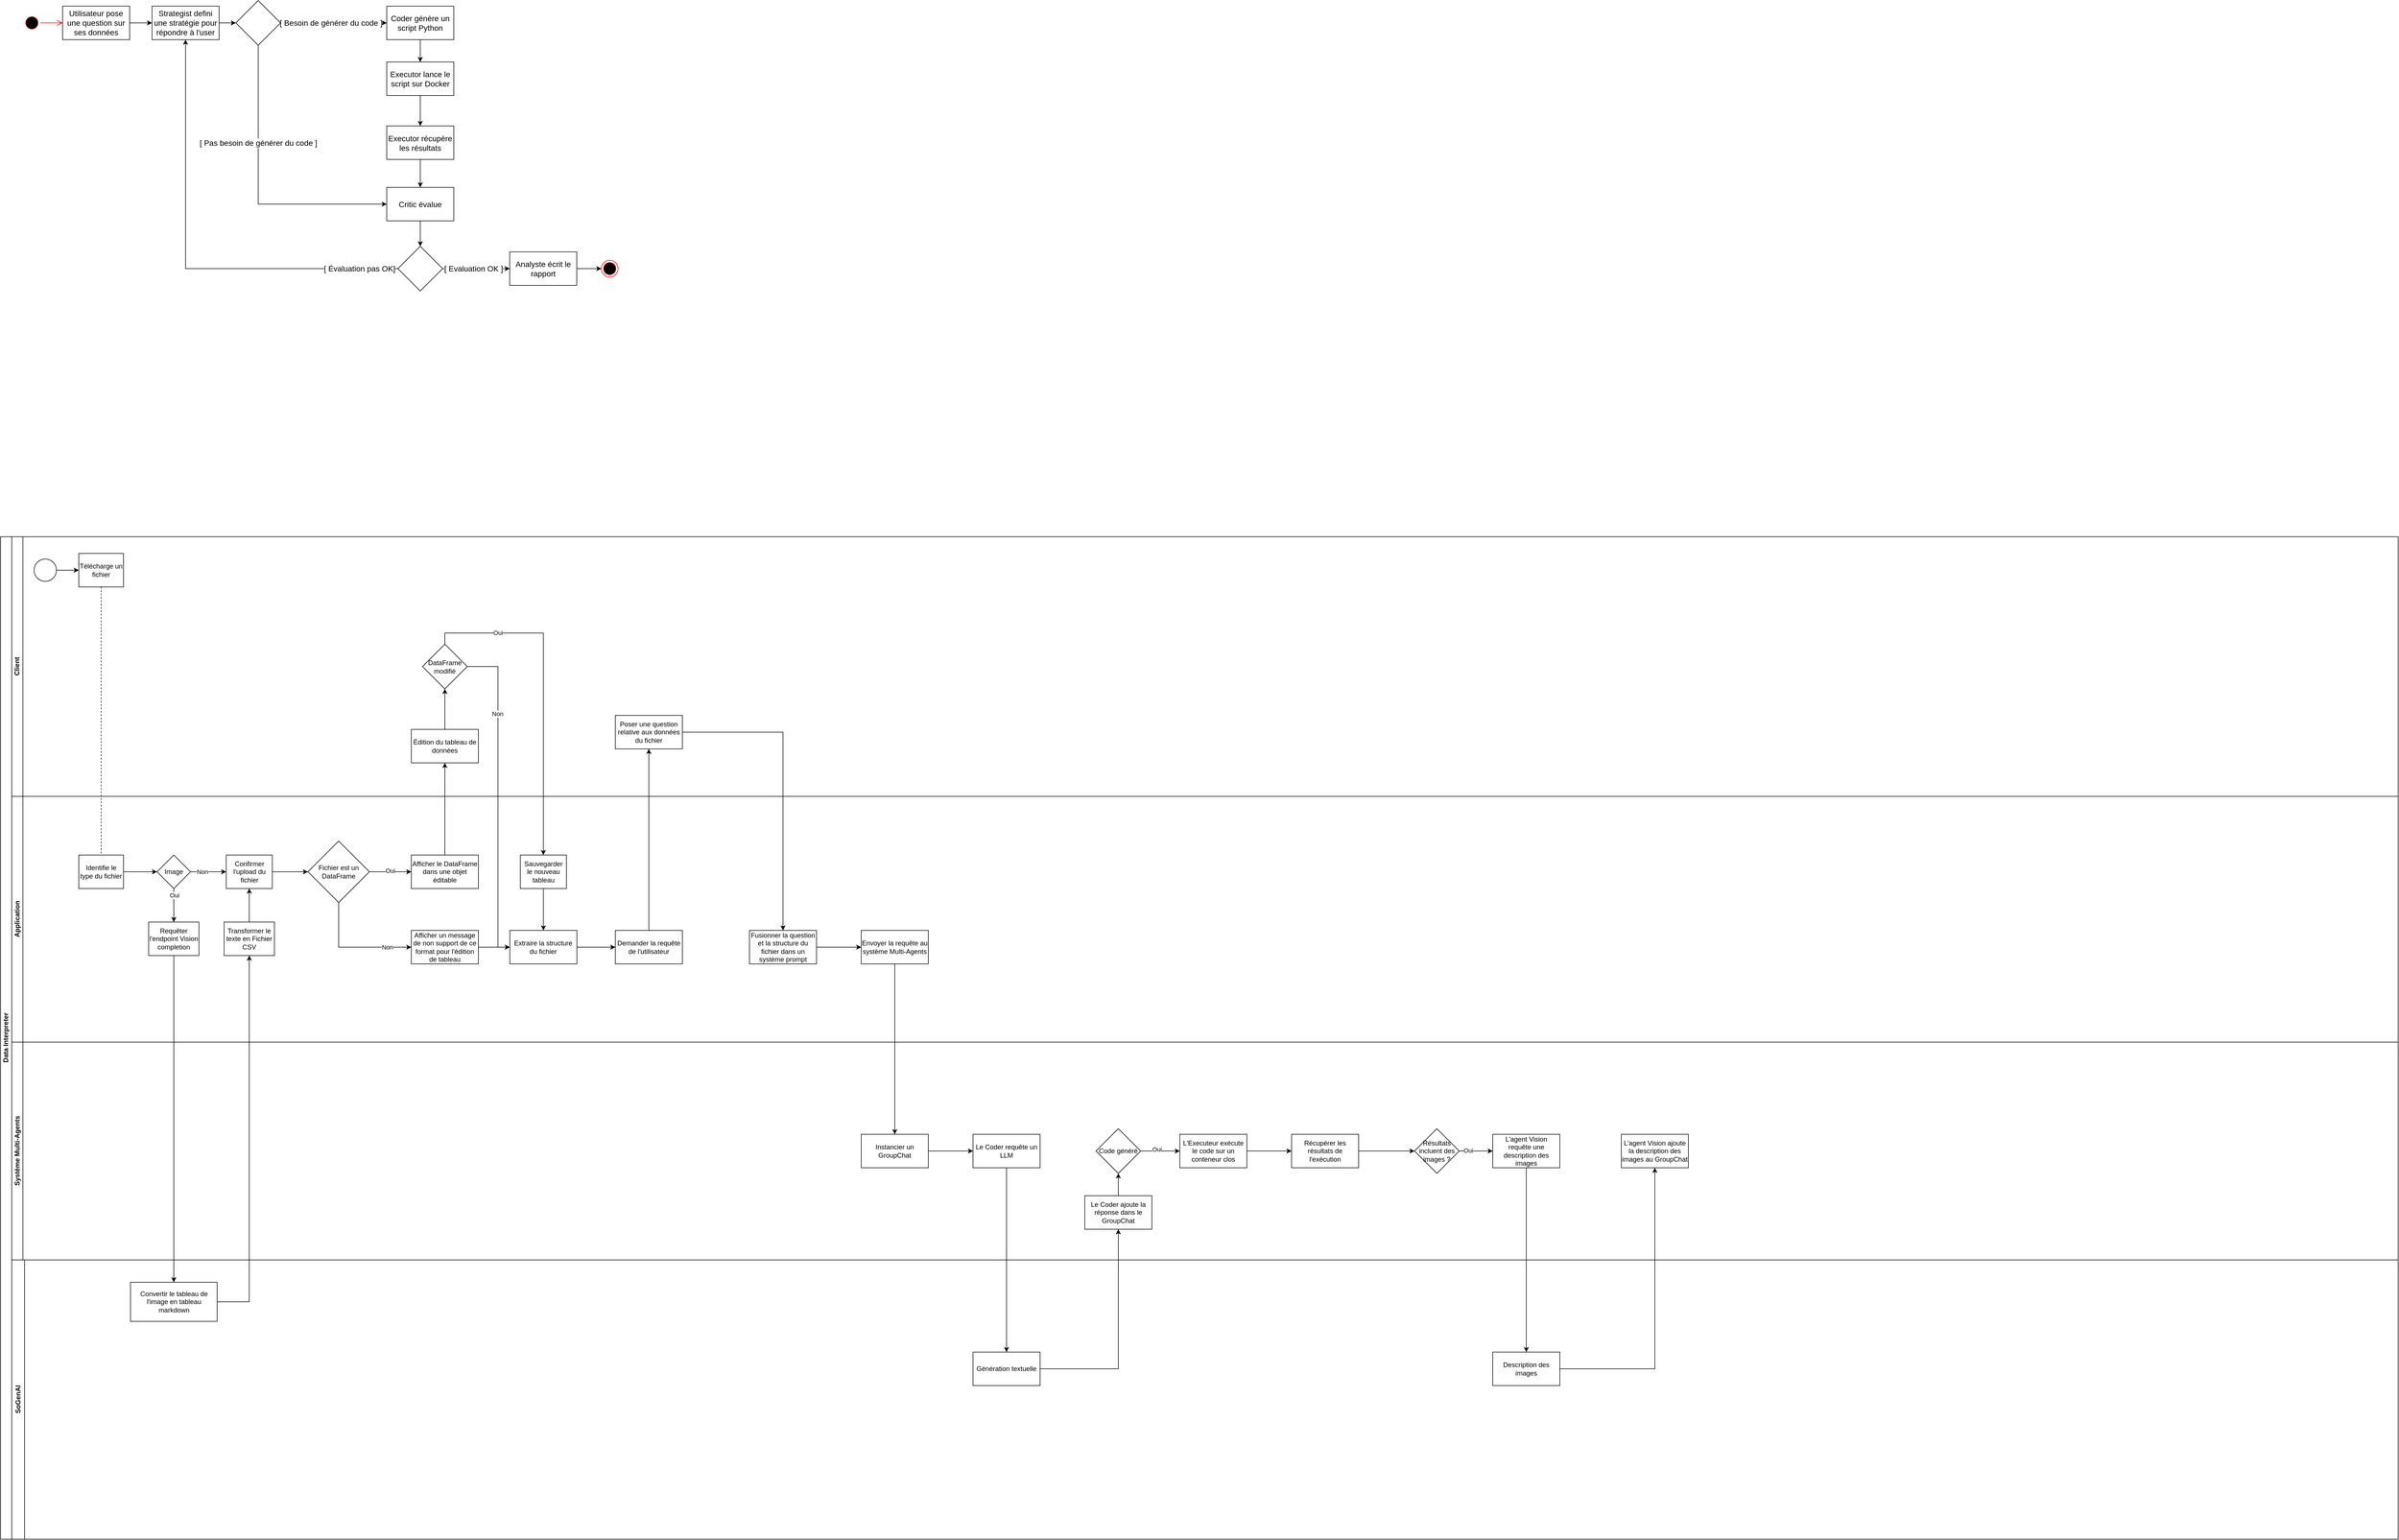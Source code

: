 <mxfile version="24.6.4" type="github">
  <diagram id="prtHgNgQTEPvFCAcTncT" name="Page-1">
    <mxGraphModel dx="1235" dy="1833" grid="1" gridSize="10" guides="1" tooltips="1" connect="1" arrows="1" fold="1" page="1" pageScale="1" pageWidth="827" pageHeight="1169" math="0" shadow="0">
      <root>
        <mxCell id="0" />
        <mxCell id="1" parent="0" />
        <mxCell id="dNxyNK7c78bLwvsdeMH5-19" value="Data Interpreter" style="swimlane;html=1;childLayout=stackLayout;resizeParent=1;resizeParentMax=0;horizontal=0;startSize=20;horizontalStack=0;" parent="1" vertex="1">
          <mxGeometry x="179" y="220" width="4290" height="1795" as="geometry" />
        </mxCell>
        <mxCell id="dNxyNK7c78bLwvsdeMH5-27" value="" style="edgeStyle=orthogonalEdgeStyle;rounded=0;orthogonalLoop=1;jettySize=auto;html=1;dashed=1;endArrow=none;endFill=0;" parent="dNxyNK7c78bLwvsdeMH5-19" source="dNxyNK7c78bLwvsdeMH5-24" target="dNxyNK7c78bLwvsdeMH5-26" edge="1">
          <mxGeometry relative="1" as="geometry" />
        </mxCell>
        <mxCell id="dNxyNK7c78bLwvsdeMH5-20" value="Client" style="swimlane;html=1;startSize=20;horizontal=0;" parent="dNxyNK7c78bLwvsdeMH5-19" vertex="1">
          <mxGeometry x="20" width="4270" height="465" as="geometry" />
        </mxCell>
        <mxCell id="dNxyNK7c78bLwvsdeMH5-25" value="" style="edgeStyle=orthogonalEdgeStyle;rounded=0;orthogonalLoop=1;jettySize=auto;html=1;" parent="dNxyNK7c78bLwvsdeMH5-20" source="dNxyNK7c78bLwvsdeMH5-23" target="dNxyNK7c78bLwvsdeMH5-24" edge="1">
          <mxGeometry relative="1" as="geometry" />
        </mxCell>
        <mxCell id="dNxyNK7c78bLwvsdeMH5-23" value="" style="ellipse;whiteSpace=wrap;html=1;" parent="dNxyNK7c78bLwvsdeMH5-20" vertex="1">
          <mxGeometry x="40" y="40" width="40" height="40" as="geometry" />
        </mxCell>
        <mxCell id="dNxyNK7c78bLwvsdeMH5-24" value="Télécharge un fichier" style="rounded=0;whiteSpace=wrap;html=1;fontFamily=Helvetica;fontSize=12;fontColor=#000000;align=center;" parent="dNxyNK7c78bLwvsdeMH5-20" vertex="1">
          <mxGeometry x="120" y="30" width="80" height="60" as="geometry" />
        </mxCell>
        <mxCell id="miD0MfMq1pTW_q6aPMyc-107" value="DataFrame modifié" style="rhombus;whiteSpace=wrap;html=1;fontColor=#000000;" parent="dNxyNK7c78bLwvsdeMH5-20" vertex="1">
          <mxGeometry x="735" y="192.5" width="80" height="80" as="geometry" />
        </mxCell>
        <mxCell id="miD0MfMq1pTW_q6aPMyc-112" value="" style="edgeStyle=orthogonalEdgeStyle;rounded=0;orthogonalLoop=1;jettySize=auto;html=1;" parent="dNxyNK7c78bLwvsdeMH5-20" source="miD0MfMq1pTW_q6aPMyc-110" target="miD0MfMq1pTW_q6aPMyc-107" edge="1">
          <mxGeometry relative="1" as="geometry" />
        </mxCell>
        <mxCell id="miD0MfMq1pTW_q6aPMyc-110" value="Édition du tableau de données" style="whiteSpace=wrap;html=1;fontColor=#000000;" parent="dNxyNK7c78bLwvsdeMH5-20" vertex="1">
          <mxGeometry x="715" y="345" width="120" height="60" as="geometry" />
        </mxCell>
        <mxCell id="miD0MfMq1pTW_q6aPMyc-122" value="Poser une question relative aux données du fichier" style="whiteSpace=wrap;html=1;fontColor=#000000;" parent="dNxyNK7c78bLwvsdeMH5-20" vertex="1">
          <mxGeometry x="1080" y="320" width="120" height="60" as="geometry" />
        </mxCell>
        <mxCell id="dNxyNK7c78bLwvsdeMH5-21" value="Application" style="swimlane;html=1;startSize=20;horizontal=0;" parent="dNxyNK7c78bLwvsdeMH5-19" vertex="1">
          <mxGeometry x="20" y="465" width="4270" height="440" as="geometry" />
        </mxCell>
        <mxCell id="dNxyNK7c78bLwvsdeMH5-29" value="" style="edgeStyle=orthogonalEdgeStyle;rounded=0;orthogonalLoop=1;jettySize=auto;html=1;endArrow=classic;endFill=1;" parent="dNxyNK7c78bLwvsdeMH5-21" source="dNxyNK7c78bLwvsdeMH5-26" target="dNxyNK7c78bLwvsdeMH5-28" edge="1">
          <mxGeometry relative="1" as="geometry" />
        </mxCell>
        <mxCell id="dNxyNK7c78bLwvsdeMH5-26" value="Identifie le type du fichier" style="rounded=0;whiteSpace=wrap;html=1;fontFamily=Helvetica;fontSize=12;fontColor=#000000;align=center;" parent="dNxyNK7c78bLwvsdeMH5-21" vertex="1">
          <mxGeometry x="120" y="105" width="80" height="60" as="geometry" />
        </mxCell>
        <mxCell id="dNxyNK7c78bLwvsdeMH5-28" value="Image" style="rhombus;whiteSpace=wrap;html=1;fontFamily=Helvetica;fontSize=12;fontColor=#000000;align=center;" parent="dNxyNK7c78bLwvsdeMH5-21" vertex="1">
          <mxGeometry x="260" y="105" width="60" height="60" as="geometry" />
        </mxCell>
        <mxCell id="dNxyNK7c78bLwvsdeMH5-31" style="edgeStyle=orthogonalEdgeStyle;rounded=0;orthogonalLoop=1;jettySize=auto;html=1;endArrow=classic;endFill=1;entryX=0;entryY=0.5;entryDx=0;entryDy=0;" parent="dNxyNK7c78bLwvsdeMH5-21" source="dNxyNK7c78bLwvsdeMH5-28" target="miD0MfMq1pTW_q6aPMyc-99" edge="1">
          <mxGeometry relative="1" as="geometry">
            <mxPoint x="420" y="135" as="targetPoint" />
          </mxGeometry>
        </mxCell>
        <mxCell id="miD0MfMq1pTW_q6aPMyc-9" value="Non" style="edgeLabel;html=1;align=center;verticalAlign=middle;resizable=0;points=[];" parent="dNxyNK7c78bLwvsdeMH5-31" vertex="1" connectable="0">
          <mxGeometry x="-0.577" y="1" relative="1" as="geometry">
            <mxPoint x="7" y="1" as="offset" />
          </mxGeometry>
        </mxCell>
        <mxCell id="miD0MfMq1pTW_q6aPMyc-12" value="Requêter l&#39;endpoint Vision completion" style="rounded=0;whiteSpace=wrap;html=1;fontFamily=Helvetica;fontSize=12;fontColor=#000000;align=center;" parent="dNxyNK7c78bLwvsdeMH5-21" vertex="1">
          <mxGeometry x="245" y="225" width="90" height="60" as="geometry" />
        </mxCell>
        <mxCell id="miD0MfMq1pTW_q6aPMyc-7" value="" style="edgeStyle=orthogonalEdgeStyle;rounded=0;orthogonalLoop=1;jettySize=auto;html=1;" parent="dNxyNK7c78bLwvsdeMH5-21" source="dNxyNK7c78bLwvsdeMH5-28" target="miD0MfMq1pTW_q6aPMyc-12" edge="1">
          <mxGeometry relative="1" as="geometry">
            <mxPoint x="290" y="215" as="targetPoint" />
          </mxGeometry>
        </mxCell>
        <mxCell id="miD0MfMq1pTW_q6aPMyc-10" value="Oui" style="edgeLabel;html=1;align=center;verticalAlign=middle;resizable=0;points=[];" parent="miD0MfMq1pTW_q6aPMyc-7" vertex="1" connectable="0">
          <mxGeometry x="-0.598" y="1" relative="1" as="geometry">
            <mxPoint as="offset" />
          </mxGeometry>
        </mxCell>
        <mxCell id="miD0MfMq1pTW_q6aPMyc-100" style="edgeStyle=orthogonalEdgeStyle;rounded=0;orthogonalLoop=1;jettySize=auto;html=1;exitX=0.5;exitY=0;exitDx=0;exitDy=0;entryX=0.5;entryY=1;entryDx=0;entryDy=0;" parent="dNxyNK7c78bLwvsdeMH5-21" source="miD0MfMq1pTW_q6aPMyc-21" target="miD0MfMq1pTW_q6aPMyc-99" edge="1">
          <mxGeometry relative="1" as="geometry" />
        </mxCell>
        <mxCell id="miD0MfMq1pTW_q6aPMyc-21" value="Transformer le texte en Fichier CSV" style="rounded=0;whiteSpace=wrap;html=1;fontFamily=Helvetica;fontSize=12;fontColor=#000000;align=center;" parent="dNxyNK7c78bLwvsdeMH5-21" vertex="1">
          <mxGeometry x="380" y="225" width="90" height="60" as="geometry" />
        </mxCell>
        <mxCell id="miD0MfMq1pTW_q6aPMyc-91" value="" style="edgeStyle=orthogonalEdgeStyle;rounded=0;orthogonalLoop=1;jettySize=auto;html=1;" parent="dNxyNK7c78bLwvsdeMH5-21" source="miD0MfMq1pTW_q6aPMyc-95" target="miD0MfMq1pTW_q6aPMyc-96" edge="1">
          <mxGeometry relative="1" as="geometry" />
        </mxCell>
        <mxCell id="miD0MfMq1pTW_q6aPMyc-92" value="Oui" style="edgeLabel;html=1;align=center;verticalAlign=middle;resizable=0;points=[];" parent="miD0MfMq1pTW_q6aPMyc-91" vertex="1" connectable="0">
          <mxGeometry x="-0.013" y="2" relative="1" as="geometry">
            <mxPoint as="offset" />
          </mxGeometry>
        </mxCell>
        <mxCell id="miD0MfMq1pTW_q6aPMyc-93" value="" style="edgeStyle=orthogonalEdgeStyle;rounded=0;orthogonalLoop=1;jettySize=auto;html=1;entryX=0;entryY=0.5;entryDx=0;entryDy=0;exitX=0.5;exitY=1;exitDx=0;exitDy=0;" parent="dNxyNK7c78bLwvsdeMH5-21" source="miD0MfMq1pTW_q6aPMyc-95" target="miD0MfMq1pTW_q6aPMyc-97" edge="1">
          <mxGeometry relative="1" as="geometry" />
        </mxCell>
        <mxCell id="miD0MfMq1pTW_q6aPMyc-94" value="Non" style="edgeLabel;html=1;align=center;verticalAlign=middle;resizable=0;points=[];" parent="miD0MfMq1pTW_q6aPMyc-93" vertex="1" connectable="0">
          <mxGeometry x="-0.173" relative="1" as="geometry">
            <mxPoint x="80" as="offset" />
          </mxGeometry>
        </mxCell>
        <mxCell id="miD0MfMq1pTW_q6aPMyc-95" value="Fichier est un DataFrame" style="rhombus;whiteSpace=wrap;html=1;fontFamily=Helvetica;fontSize=12;fontColor=#000000;align=center;" parent="dNxyNK7c78bLwvsdeMH5-21" vertex="1">
          <mxGeometry x="530" y="80" width="110" height="110" as="geometry" />
        </mxCell>
        <mxCell id="miD0MfMq1pTW_q6aPMyc-96" value="Afficher le DataFrame dans une objet éditable" style="whiteSpace=wrap;html=1;fontColor=#000000;" parent="dNxyNK7c78bLwvsdeMH5-21" vertex="1">
          <mxGeometry x="715" y="105" width="120" height="60" as="geometry" />
        </mxCell>
        <mxCell id="miD0MfMq1pTW_q6aPMyc-118" style="edgeStyle=orthogonalEdgeStyle;rounded=0;orthogonalLoop=1;jettySize=auto;html=1;exitX=1;exitY=0.5;exitDx=0;exitDy=0;entryX=0;entryY=0.5;entryDx=0;entryDy=0;" parent="dNxyNK7c78bLwvsdeMH5-21" source="miD0MfMq1pTW_q6aPMyc-97" target="miD0MfMq1pTW_q6aPMyc-115" edge="1">
          <mxGeometry relative="1" as="geometry" />
        </mxCell>
        <mxCell id="miD0MfMq1pTW_q6aPMyc-97" value="Afficher un message de non support de ce format pour l&#39;édition de tableau" style="whiteSpace=wrap;html=1;fontColor=#000000;" parent="dNxyNK7c78bLwvsdeMH5-21" vertex="1">
          <mxGeometry x="715" y="240" width="120" height="60" as="geometry" />
        </mxCell>
        <mxCell id="miD0MfMq1pTW_q6aPMyc-104" value="" style="edgeStyle=orthogonalEdgeStyle;rounded=0;orthogonalLoop=1;jettySize=auto;html=1;" parent="dNxyNK7c78bLwvsdeMH5-21" source="miD0MfMq1pTW_q6aPMyc-99" target="miD0MfMq1pTW_q6aPMyc-95" edge="1">
          <mxGeometry relative="1" as="geometry" />
        </mxCell>
        <mxCell id="miD0MfMq1pTW_q6aPMyc-99" value="Confirmer l&#39;upload du fichier" style="whiteSpace=wrap;html=1;fontColor=#000000;" parent="dNxyNK7c78bLwvsdeMH5-21" vertex="1">
          <mxGeometry x="383.75" y="105" width="82.5" height="60" as="geometry" />
        </mxCell>
        <mxCell id="miD0MfMq1pTW_q6aPMyc-121" value="" style="edgeStyle=orthogonalEdgeStyle;rounded=0;orthogonalLoop=1;jettySize=auto;html=1;" parent="dNxyNK7c78bLwvsdeMH5-21" source="miD0MfMq1pTW_q6aPMyc-109" target="miD0MfMq1pTW_q6aPMyc-115" edge="1">
          <mxGeometry relative="1" as="geometry" />
        </mxCell>
        <mxCell id="miD0MfMq1pTW_q6aPMyc-109" value="Sauvegarder le nouveau tableau" style="whiteSpace=wrap;html=1;fontColor=#000000;" parent="dNxyNK7c78bLwvsdeMH5-21" vertex="1">
          <mxGeometry x="910" y="105" width="82.5" height="60" as="geometry" />
        </mxCell>
        <mxCell id="miD0MfMq1pTW_q6aPMyc-124" value="" style="edgeStyle=orthogonalEdgeStyle;rounded=0;orthogonalLoop=1;jettySize=auto;html=1;" parent="dNxyNK7c78bLwvsdeMH5-21" source="miD0MfMq1pTW_q6aPMyc-115" target="dNxyNK7c78bLwvsdeMH5-30" edge="1">
          <mxGeometry relative="1" as="geometry" />
        </mxCell>
        <mxCell id="miD0MfMq1pTW_q6aPMyc-115" value="Extraire la structure du fichier" style="whiteSpace=wrap;html=1;fontColor=#000000;" parent="dNxyNK7c78bLwvsdeMH5-21" vertex="1">
          <mxGeometry x="891.25" y="240" width="120" height="60" as="geometry" />
        </mxCell>
        <mxCell id="dNxyNK7c78bLwvsdeMH5-30" value="Demander la requête de l&#39;utilisateur" style="rounded=0;whiteSpace=wrap;html=1;fontFamily=Helvetica;fontSize=12;fontColor=#000000;align=center;" parent="dNxyNK7c78bLwvsdeMH5-21" vertex="1">
          <mxGeometry x="1080" y="240" width="120" height="60" as="geometry" />
        </mxCell>
        <mxCell id="miD0MfMq1pTW_q6aPMyc-130" value="" style="edgeStyle=orthogonalEdgeStyle;rounded=0;orthogonalLoop=1;jettySize=auto;html=1;" parent="dNxyNK7c78bLwvsdeMH5-21" source="miD0MfMq1pTW_q6aPMyc-127" target="miD0MfMq1pTW_q6aPMyc-129" edge="1">
          <mxGeometry relative="1" as="geometry" />
        </mxCell>
        <mxCell id="miD0MfMq1pTW_q6aPMyc-127" value="Fusionner la question et la structure du fichier dans un système prompt" style="whiteSpace=wrap;html=1;fontColor=#000000;" parent="dNxyNK7c78bLwvsdeMH5-21" vertex="1">
          <mxGeometry x="1320" y="240" width="120" height="60" as="geometry" />
        </mxCell>
        <mxCell id="miD0MfMq1pTW_q6aPMyc-129" value="Envoyer la requête au système Multi-Agents" style="whiteSpace=wrap;html=1;fontColor=#000000;" parent="dNxyNK7c78bLwvsdeMH5-21" vertex="1">
          <mxGeometry x="1520" y="240" width="120" height="60" as="geometry" />
        </mxCell>
        <mxCell id="miD0MfMq1pTW_q6aPMyc-37" value="Système Multi-Agents" style="swimlane;html=1;startSize=20;horizontal=0;" parent="dNxyNK7c78bLwvsdeMH5-19" vertex="1">
          <mxGeometry x="20" y="905" width="4270" height="390" as="geometry" />
        </mxCell>
        <mxCell id="miD0MfMq1pTW_q6aPMyc-135" value="" style="edgeStyle=orthogonalEdgeStyle;rounded=0;orthogonalLoop=1;jettySize=auto;html=1;" parent="miD0MfMq1pTW_q6aPMyc-37" source="miD0MfMq1pTW_q6aPMyc-132" target="miD0MfMq1pTW_q6aPMyc-134" edge="1">
          <mxGeometry relative="1" as="geometry" />
        </mxCell>
        <mxCell id="miD0MfMq1pTW_q6aPMyc-132" value="Instancier un GroupChat" style="whiteSpace=wrap;html=1;fontColor=#000000;" parent="miD0MfMq1pTW_q6aPMyc-37" vertex="1">
          <mxGeometry x="1520" y="165" width="120" height="60" as="geometry" />
        </mxCell>
        <mxCell id="miD0MfMq1pTW_q6aPMyc-134" value="Le Coder requête un LLM" style="whiteSpace=wrap;html=1;fontColor=#000000;" parent="miD0MfMq1pTW_q6aPMyc-37" vertex="1">
          <mxGeometry x="1720" y="165" width="120" height="60" as="geometry" />
        </mxCell>
        <mxCell id="miD0MfMq1pTW_q6aPMyc-136" value="Code généré" style="rhombus;whiteSpace=wrap;html=1;fontColor=#000000;" parent="miD0MfMq1pTW_q6aPMyc-37" vertex="1">
          <mxGeometry x="1940" y="155" width="80" height="80" as="geometry" />
        </mxCell>
        <mxCell id="miD0MfMq1pTW_q6aPMyc-142" value="" style="edgeStyle=orthogonalEdgeStyle;rounded=0;orthogonalLoop=1;jettySize=auto;html=1;" parent="miD0MfMq1pTW_q6aPMyc-37" source="miD0MfMq1pTW_q6aPMyc-138" target="miD0MfMq1pTW_q6aPMyc-141" edge="1">
          <mxGeometry relative="1" as="geometry" />
        </mxCell>
        <mxCell id="miD0MfMq1pTW_q6aPMyc-138" value="L&#39;Executeur exécute le code sur un conteneur clos" style="whiteSpace=wrap;html=1;fontColor=#000000;" parent="miD0MfMq1pTW_q6aPMyc-37" vertex="1">
          <mxGeometry x="2090" y="165" width="120" height="60" as="geometry" />
        </mxCell>
        <mxCell id="miD0MfMq1pTW_q6aPMyc-139" value="" style="edgeStyle=orthogonalEdgeStyle;rounded=0;orthogonalLoop=1;jettySize=auto;html=1;" parent="miD0MfMq1pTW_q6aPMyc-37" source="miD0MfMq1pTW_q6aPMyc-136" target="miD0MfMq1pTW_q6aPMyc-138" edge="1">
          <mxGeometry relative="1" as="geometry" />
        </mxCell>
        <mxCell id="miD0MfMq1pTW_q6aPMyc-140" value="Oui" style="edgeLabel;html=1;align=center;verticalAlign=middle;resizable=0;points=[];" parent="miD0MfMq1pTW_q6aPMyc-139" vertex="1" connectable="0">
          <mxGeometry x="-0.155" y="3" relative="1" as="geometry">
            <mxPoint x="-1" as="offset" />
          </mxGeometry>
        </mxCell>
        <mxCell id="miD0MfMq1pTW_q6aPMyc-144" value="" style="edgeStyle=orthogonalEdgeStyle;rounded=0;orthogonalLoop=1;jettySize=auto;html=1;" parent="miD0MfMq1pTW_q6aPMyc-37" source="miD0MfMq1pTW_q6aPMyc-141" target="miD0MfMq1pTW_q6aPMyc-143" edge="1">
          <mxGeometry relative="1" as="geometry" />
        </mxCell>
        <mxCell id="miD0MfMq1pTW_q6aPMyc-141" value="Récupérer les résultats de l&#39;exécution" style="whiteSpace=wrap;html=1;fontColor=#000000;" parent="miD0MfMq1pTW_q6aPMyc-37" vertex="1">
          <mxGeometry x="2290" y="165" width="120" height="60" as="geometry" />
        </mxCell>
        <mxCell id="miD0MfMq1pTW_q6aPMyc-151" value="" style="edgeStyle=orthogonalEdgeStyle;rounded=0;orthogonalLoop=1;jettySize=auto;html=1;" parent="miD0MfMq1pTW_q6aPMyc-37" source="miD0MfMq1pTW_q6aPMyc-143" target="miD0MfMq1pTW_q6aPMyc-150" edge="1">
          <mxGeometry relative="1" as="geometry" />
        </mxCell>
        <mxCell id="miD0MfMq1pTW_q6aPMyc-152" value="Oui" style="edgeLabel;html=1;align=center;verticalAlign=middle;resizable=0;points=[];" parent="miD0MfMq1pTW_q6aPMyc-151" vertex="1" connectable="0">
          <mxGeometry x="-0.462" y="1" relative="1" as="geometry">
            <mxPoint as="offset" />
          </mxGeometry>
        </mxCell>
        <mxCell id="miD0MfMq1pTW_q6aPMyc-143" value="Résultats incluent des images ?" style="rhombus;whiteSpace=wrap;html=1;fontColor=#000000;" parent="miD0MfMq1pTW_q6aPMyc-37" vertex="1">
          <mxGeometry x="2510" y="155" width="80" height="80" as="geometry" />
        </mxCell>
        <mxCell id="miD0MfMq1pTW_q6aPMyc-149" style="edgeStyle=orthogonalEdgeStyle;rounded=0;orthogonalLoop=1;jettySize=auto;html=1;exitX=0.5;exitY=0;exitDx=0;exitDy=0;entryX=0.5;entryY=1;entryDx=0;entryDy=0;" parent="miD0MfMq1pTW_q6aPMyc-37" source="miD0MfMq1pTW_q6aPMyc-148" target="miD0MfMq1pTW_q6aPMyc-136" edge="1">
          <mxGeometry relative="1" as="geometry" />
        </mxCell>
        <mxCell id="miD0MfMq1pTW_q6aPMyc-148" value="Le Coder ajoute la réponse dans le GroupChat" style="whiteSpace=wrap;html=1;fontColor=#000000;" parent="miD0MfMq1pTW_q6aPMyc-37" vertex="1">
          <mxGeometry x="1920" y="275" width="120" height="60" as="geometry" />
        </mxCell>
        <mxCell id="miD0MfMq1pTW_q6aPMyc-150" value="L&#39;agent Vision requête une description des images" style="whiteSpace=wrap;html=1;fontColor=#000000;" parent="miD0MfMq1pTW_q6aPMyc-37" vertex="1">
          <mxGeometry x="2650" y="165" width="120" height="60" as="geometry" />
        </mxCell>
        <mxCell id="miD0MfMq1pTW_q6aPMyc-155" value="L&#39;agent Vision ajoute la description des images au GroupChat" style="whiteSpace=wrap;html=1;fontColor=#000000;" parent="miD0MfMq1pTW_q6aPMyc-37" vertex="1">
          <mxGeometry x="2880" y="165" width="120" height="60" as="geometry" />
        </mxCell>
        <mxCell id="miD0MfMq1pTW_q6aPMyc-17" value="SoGenAI" style="swimlane;horizontal=0;whiteSpace=wrap;html=1;" parent="dNxyNK7c78bLwvsdeMH5-19" vertex="1">
          <mxGeometry x="20" y="1295" width="4270" height="500" as="geometry" />
        </mxCell>
        <mxCell id="miD0MfMq1pTW_q6aPMyc-18" value="Convertir le tableau de l&#39;image en tableau markdown" style="rounded=0;whiteSpace=wrap;html=1;fontFamily=Helvetica;fontSize=12;fontColor=#000000;align=center;" parent="miD0MfMq1pTW_q6aPMyc-17" vertex="1">
          <mxGeometry x="212.5" y="40" width="155" height="70" as="geometry" />
        </mxCell>
        <mxCell id="miD0MfMq1pTW_q6aPMyc-145" value="Génération textuelle" style="whiteSpace=wrap;html=1;fontColor=#000000;" parent="miD0MfMq1pTW_q6aPMyc-17" vertex="1">
          <mxGeometry x="1720" y="165" width="120" height="60" as="geometry" />
        </mxCell>
        <mxCell id="miD0MfMq1pTW_q6aPMyc-153" value="Description des images" style="whiteSpace=wrap;html=1;fontColor=#000000;" parent="miD0MfMq1pTW_q6aPMyc-17" vertex="1">
          <mxGeometry x="2650" y="165" width="120" height="60" as="geometry" />
        </mxCell>
        <mxCell id="miD0MfMq1pTW_q6aPMyc-19" style="edgeStyle=orthogonalEdgeStyle;rounded=0;orthogonalLoop=1;jettySize=auto;html=1;" parent="dNxyNK7c78bLwvsdeMH5-19" source="miD0MfMq1pTW_q6aPMyc-12" target="miD0MfMq1pTW_q6aPMyc-18" edge="1">
          <mxGeometry relative="1" as="geometry" />
        </mxCell>
        <mxCell id="miD0MfMq1pTW_q6aPMyc-20" style="edgeStyle=orthogonalEdgeStyle;rounded=0;orthogonalLoop=1;jettySize=auto;html=1;exitX=1;exitY=0.5;exitDx=0;exitDy=0;entryX=0.5;entryY=1;entryDx=0;entryDy=0;" parent="dNxyNK7c78bLwvsdeMH5-19" source="miD0MfMq1pTW_q6aPMyc-18" target="miD0MfMq1pTW_q6aPMyc-21" edge="1">
          <mxGeometry relative="1" as="geometry">
            <mxPoint x="450" y="350" as="targetPoint" />
          </mxGeometry>
        </mxCell>
        <mxCell id="miD0MfMq1pTW_q6aPMyc-111" value="" style="edgeStyle=orthogonalEdgeStyle;rounded=0;orthogonalLoop=1;jettySize=auto;html=1;" parent="dNxyNK7c78bLwvsdeMH5-19" source="miD0MfMq1pTW_q6aPMyc-96" target="miD0MfMq1pTW_q6aPMyc-110" edge="1">
          <mxGeometry relative="1" as="geometry" />
        </mxCell>
        <mxCell id="miD0MfMq1pTW_q6aPMyc-113" value="" style="edgeStyle=orthogonalEdgeStyle;rounded=0;orthogonalLoop=1;jettySize=auto;html=1;exitX=0.5;exitY=0;exitDx=0;exitDy=0;" parent="dNxyNK7c78bLwvsdeMH5-19" source="miD0MfMq1pTW_q6aPMyc-107" target="miD0MfMq1pTW_q6aPMyc-109" edge="1">
          <mxGeometry relative="1" as="geometry" />
        </mxCell>
        <mxCell id="miD0MfMq1pTW_q6aPMyc-114" value="Oui" style="edgeLabel;html=1;align=center;verticalAlign=middle;resizable=0;points=[];" parent="miD0MfMq1pTW_q6aPMyc-113" vertex="1" connectable="0">
          <mxGeometry x="-0.825" y="1" relative="1" as="geometry">
            <mxPoint x="63" as="offset" />
          </mxGeometry>
        </mxCell>
        <mxCell id="miD0MfMq1pTW_q6aPMyc-116" value="" style="edgeStyle=orthogonalEdgeStyle;rounded=0;orthogonalLoop=1;jettySize=auto;html=1;" parent="dNxyNK7c78bLwvsdeMH5-19" source="miD0MfMq1pTW_q6aPMyc-107" target="miD0MfMq1pTW_q6aPMyc-115" edge="1">
          <mxGeometry relative="1" as="geometry">
            <Array as="points">
              <mxPoint x="890" y="233" />
              <mxPoint x="890" y="735" />
            </Array>
          </mxGeometry>
        </mxCell>
        <mxCell id="miD0MfMq1pTW_q6aPMyc-117" value="Non" style="edgeLabel;html=1;align=center;verticalAlign=middle;resizable=0;points=[];" parent="miD0MfMq1pTW_q6aPMyc-116" vertex="1" connectable="0">
          <mxGeometry x="-0.519" y="-1" relative="1" as="geometry">
            <mxPoint as="offset" />
          </mxGeometry>
        </mxCell>
        <mxCell id="miD0MfMq1pTW_q6aPMyc-126" value="" style="edgeStyle=orthogonalEdgeStyle;rounded=0;orthogonalLoop=1;jettySize=auto;html=1;entryX=0.5;entryY=1;entryDx=0;entryDy=0;" parent="dNxyNK7c78bLwvsdeMH5-19" source="dNxyNK7c78bLwvsdeMH5-30" target="miD0MfMq1pTW_q6aPMyc-122" edge="1">
          <mxGeometry relative="1" as="geometry">
            <mxPoint x="1160" y="625" as="targetPoint" />
          </mxGeometry>
        </mxCell>
        <mxCell id="miD0MfMq1pTW_q6aPMyc-128" value="" style="edgeStyle=orthogonalEdgeStyle;rounded=0;orthogonalLoop=1;jettySize=auto;html=1;" parent="dNxyNK7c78bLwvsdeMH5-19" source="miD0MfMq1pTW_q6aPMyc-122" target="miD0MfMq1pTW_q6aPMyc-127" edge="1">
          <mxGeometry relative="1" as="geometry" />
        </mxCell>
        <mxCell id="miD0MfMq1pTW_q6aPMyc-133" value="" style="edgeStyle=orthogonalEdgeStyle;rounded=0;orthogonalLoop=1;jettySize=auto;html=1;" parent="dNxyNK7c78bLwvsdeMH5-19" source="miD0MfMq1pTW_q6aPMyc-129" target="miD0MfMq1pTW_q6aPMyc-132" edge="1">
          <mxGeometry relative="1" as="geometry" />
        </mxCell>
        <mxCell id="miD0MfMq1pTW_q6aPMyc-146" value="" style="edgeStyle=orthogonalEdgeStyle;rounded=0;orthogonalLoop=1;jettySize=auto;html=1;" parent="dNxyNK7c78bLwvsdeMH5-19" source="miD0MfMq1pTW_q6aPMyc-134" target="miD0MfMq1pTW_q6aPMyc-145" edge="1">
          <mxGeometry relative="1" as="geometry" />
        </mxCell>
        <mxCell id="miD0MfMq1pTW_q6aPMyc-147" style="edgeStyle=orthogonalEdgeStyle;rounded=0;orthogonalLoop=1;jettySize=auto;html=1;exitX=1;exitY=0.5;exitDx=0;exitDy=0;entryX=0.5;entryY=1;entryDx=0;entryDy=0;" parent="dNxyNK7c78bLwvsdeMH5-19" source="miD0MfMq1pTW_q6aPMyc-145" target="miD0MfMq1pTW_q6aPMyc-148" edge="1">
          <mxGeometry relative="1" as="geometry">
            <mxPoint x="2000" y="1240" as="targetPoint" />
          </mxGeometry>
        </mxCell>
        <mxCell id="miD0MfMq1pTW_q6aPMyc-154" value="" style="edgeStyle=orthogonalEdgeStyle;rounded=0;orthogonalLoop=1;jettySize=auto;html=1;" parent="dNxyNK7c78bLwvsdeMH5-19" source="miD0MfMq1pTW_q6aPMyc-150" target="miD0MfMq1pTW_q6aPMyc-153" edge="1">
          <mxGeometry relative="1" as="geometry" />
        </mxCell>
        <mxCell id="miD0MfMq1pTW_q6aPMyc-156" value="" style="edgeStyle=orthogonalEdgeStyle;rounded=0;orthogonalLoop=1;jettySize=auto;html=1;" parent="dNxyNK7c78bLwvsdeMH5-19" source="miD0MfMq1pTW_q6aPMyc-153" target="miD0MfMq1pTW_q6aPMyc-155" edge="1">
          <mxGeometry relative="1" as="geometry" />
        </mxCell>
        <mxCell id="bqwbOp34uLsR-E_kU68z-1" value="" style="ellipse;html=1;shape=startState;fillColor=#000000;strokeColor=#ff0000;fontSize=14;" vertex="1" parent="1">
          <mxGeometry x="220" y="-715" width="30" height="30" as="geometry" />
        </mxCell>
        <mxCell id="bqwbOp34uLsR-E_kU68z-2" value="" style="edgeStyle=orthogonalEdgeStyle;html=1;verticalAlign=bottom;endArrow=open;endSize=8;strokeColor=#ff0000;rounded=0;fontSize=14;" edge="1" source="bqwbOp34uLsR-E_kU68z-1" parent="1">
          <mxGeometry relative="1" as="geometry">
            <mxPoint x="290" y="-700" as="targetPoint" />
          </mxGeometry>
        </mxCell>
        <mxCell id="bqwbOp34uLsR-E_kU68z-5" value="" style="edgeStyle=orthogonalEdgeStyle;rounded=0;orthogonalLoop=1;jettySize=auto;html=1;fontSize=14;" edge="1" parent="1" source="bqwbOp34uLsR-E_kU68z-3" target="bqwbOp34uLsR-E_kU68z-4">
          <mxGeometry relative="1" as="geometry" />
        </mxCell>
        <mxCell id="bqwbOp34uLsR-E_kU68z-3" value="Utilisateur pose une question sur ses données" style="rounded=0;whiteSpace=wrap;html=1;fontSize=14;" vertex="1" parent="1">
          <mxGeometry x="290" y="-730" width="120" height="60" as="geometry" />
        </mxCell>
        <mxCell id="bqwbOp34uLsR-E_kU68z-9" value="" style="edgeStyle=orthogonalEdgeStyle;rounded=0;orthogonalLoop=1;jettySize=auto;html=1;fontSize=14;" edge="1" parent="1" source="bqwbOp34uLsR-E_kU68z-4" target="bqwbOp34uLsR-E_kU68z-8">
          <mxGeometry relative="1" as="geometry" />
        </mxCell>
        <mxCell id="bqwbOp34uLsR-E_kU68z-4" value="Strategist defini une stratégie pour répondre à l&#39;user" style="rounded=0;whiteSpace=wrap;html=1;fontSize=14;" vertex="1" parent="1">
          <mxGeometry x="450" y="-730" width="120" height="60" as="geometry" />
        </mxCell>
        <mxCell id="bqwbOp34uLsR-E_kU68z-11" value="" style="edgeStyle=orthogonalEdgeStyle;rounded=0;orthogonalLoop=1;jettySize=auto;html=1;entryX=0;entryY=0.5;entryDx=0;entryDy=0;fontSize=14;" edge="1" parent="1" source="bqwbOp34uLsR-E_kU68z-8" target="bqwbOp34uLsR-E_kU68z-20">
          <mxGeometry relative="1" as="geometry">
            <mxPoint x="640.0" y="-614" as="targetPoint" />
            <Array as="points">
              <mxPoint x="640" y="-375" />
            </Array>
          </mxGeometry>
        </mxCell>
        <mxCell id="bqwbOp34uLsR-E_kU68z-12" value="[ Pas besoin de générer du code ]" style="edgeLabel;html=1;align=center;verticalAlign=middle;resizable=0;points=[];fontSize=14;" vertex="1" connectable="0" parent="bqwbOp34uLsR-E_kU68z-11">
          <mxGeometry x="-0.341" relative="1" as="geometry">
            <mxPoint y="5" as="offset" />
          </mxGeometry>
        </mxCell>
        <mxCell id="bqwbOp34uLsR-E_kU68z-14" value="" style="edgeStyle=orthogonalEdgeStyle;rounded=0;orthogonalLoop=1;jettySize=auto;html=1;fontSize=14;" edge="1" parent="1" source="bqwbOp34uLsR-E_kU68z-8" target="bqwbOp34uLsR-E_kU68z-13">
          <mxGeometry relative="1" as="geometry" />
        </mxCell>
        <mxCell id="bqwbOp34uLsR-E_kU68z-15" value="[ Besoin de générer du code ]" style="edgeLabel;html=1;align=center;verticalAlign=middle;resizable=0;points=[];fontSize=14;" vertex="1" connectable="0" parent="bqwbOp34uLsR-E_kU68z-14">
          <mxGeometry x="-0.091" y="1" relative="1" as="geometry">
            <mxPoint x="3" y="1" as="offset" />
          </mxGeometry>
        </mxCell>
        <mxCell id="bqwbOp34uLsR-E_kU68z-8" value="" style="rhombus;whiteSpace=wrap;html=1;rounded=0;fontSize=14;" vertex="1" parent="1">
          <mxGeometry x="600" y="-740" width="80" height="80" as="geometry" />
        </mxCell>
        <mxCell id="bqwbOp34uLsR-E_kU68z-17" value="" style="edgeStyle=orthogonalEdgeStyle;rounded=0;orthogonalLoop=1;jettySize=auto;html=1;fontSize=14;" edge="1" parent="1" source="bqwbOp34uLsR-E_kU68z-13" target="bqwbOp34uLsR-E_kU68z-16">
          <mxGeometry relative="1" as="geometry" />
        </mxCell>
        <mxCell id="bqwbOp34uLsR-E_kU68z-13" value="Coder génère un script Python" style="whiteSpace=wrap;html=1;rounded=0;fontSize=14;" vertex="1" parent="1">
          <mxGeometry x="870" y="-730" width="120" height="60" as="geometry" />
        </mxCell>
        <mxCell id="bqwbOp34uLsR-E_kU68z-19" value="" style="edgeStyle=orthogonalEdgeStyle;rounded=0;orthogonalLoop=1;jettySize=auto;html=1;fontSize=14;" edge="1" parent="1" source="bqwbOp34uLsR-E_kU68z-16" target="bqwbOp34uLsR-E_kU68z-18">
          <mxGeometry relative="1" as="geometry" />
        </mxCell>
        <mxCell id="bqwbOp34uLsR-E_kU68z-16" value="Executor lance le script sur Docker" style="whiteSpace=wrap;html=1;rounded=0;fontSize=14;" vertex="1" parent="1">
          <mxGeometry x="870" y="-630" width="120" height="60" as="geometry" />
        </mxCell>
        <mxCell id="bqwbOp34uLsR-E_kU68z-21" value="" style="edgeStyle=orthogonalEdgeStyle;rounded=0;orthogonalLoop=1;jettySize=auto;html=1;fontSize=14;" edge="1" parent="1" source="bqwbOp34uLsR-E_kU68z-18" target="bqwbOp34uLsR-E_kU68z-20">
          <mxGeometry relative="1" as="geometry" />
        </mxCell>
        <mxCell id="bqwbOp34uLsR-E_kU68z-18" value="Executor récupère les résultats" style="whiteSpace=wrap;html=1;rounded=0;fontSize=14;" vertex="1" parent="1">
          <mxGeometry x="870" y="-515.5" width="120" height="60" as="geometry" />
        </mxCell>
        <mxCell id="bqwbOp34uLsR-E_kU68z-23" value="" style="edgeStyle=orthogonalEdgeStyle;rounded=0;orthogonalLoop=1;jettySize=auto;html=1;fontSize=14;" edge="1" parent="1" source="bqwbOp34uLsR-E_kU68z-20" target="bqwbOp34uLsR-E_kU68z-22">
          <mxGeometry relative="1" as="geometry" />
        </mxCell>
        <mxCell id="bqwbOp34uLsR-E_kU68z-20" value="Critic évalue" style="whiteSpace=wrap;html=1;rounded=0;fontSize=14;" vertex="1" parent="1">
          <mxGeometry x="870" y="-405.5" width="120" height="60" as="geometry" />
        </mxCell>
        <mxCell id="bqwbOp34uLsR-E_kU68z-25" value="" style="edgeStyle=orthogonalEdgeStyle;rounded=0;orthogonalLoop=1;jettySize=auto;html=1;fontSize=14;" edge="1" parent="1" source="bqwbOp34uLsR-E_kU68z-22" target="bqwbOp34uLsR-E_kU68z-24">
          <mxGeometry relative="1" as="geometry" />
        </mxCell>
        <mxCell id="bqwbOp34uLsR-E_kU68z-26" value="[ Evaluation OK ]" style="edgeLabel;html=1;align=center;verticalAlign=middle;resizable=0;points=[];fontSize=14;" vertex="1" connectable="0" parent="bqwbOp34uLsR-E_kU68z-25">
          <mxGeometry x="-0.067" y="1" relative="1" as="geometry">
            <mxPoint x="-1" y="1" as="offset" />
          </mxGeometry>
        </mxCell>
        <mxCell id="bqwbOp34uLsR-E_kU68z-30" style="edgeStyle=orthogonalEdgeStyle;rounded=0;orthogonalLoop=1;jettySize=auto;html=1;exitX=0;exitY=0.5;exitDx=0;exitDy=0;fontSize=14;" edge="1" parent="1" source="bqwbOp34uLsR-E_kU68z-22" target="bqwbOp34uLsR-E_kU68z-4">
          <mxGeometry relative="1" as="geometry" />
        </mxCell>
        <mxCell id="bqwbOp34uLsR-E_kU68z-31" value="[ Évaluation pas OK]" style="edgeLabel;html=1;align=center;verticalAlign=middle;resizable=0;points=[];fontSize=14;" vertex="1" connectable="0" parent="bqwbOp34uLsR-E_kU68z-30">
          <mxGeometry x="-0.617" y="-4" relative="1" as="geometry">
            <mxPoint x="82" y="4" as="offset" />
          </mxGeometry>
        </mxCell>
        <mxCell id="bqwbOp34uLsR-E_kU68z-22" value="" style="rhombus;whiteSpace=wrap;html=1;rounded=0;fontSize=14;" vertex="1" parent="1">
          <mxGeometry x="890" y="-300" width="80" height="80" as="geometry" />
        </mxCell>
        <mxCell id="bqwbOp34uLsR-E_kU68z-28" style="edgeStyle=orthogonalEdgeStyle;rounded=0;orthogonalLoop=1;jettySize=auto;html=1;exitX=1;exitY=0.5;exitDx=0;exitDy=0;entryX=0;entryY=0.5;entryDx=0;entryDy=0;fontSize=14;" edge="1" parent="1" source="bqwbOp34uLsR-E_kU68z-24" target="bqwbOp34uLsR-E_kU68z-27">
          <mxGeometry relative="1" as="geometry" />
        </mxCell>
        <mxCell id="bqwbOp34uLsR-E_kU68z-24" value="Analyste écrit le rapport" style="whiteSpace=wrap;html=1;rounded=0;fontSize=14;" vertex="1" parent="1">
          <mxGeometry x="1090" y="-290" width="120" height="60" as="geometry" />
        </mxCell>
        <mxCell id="bqwbOp34uLsR-E_kU68z-27" value="" style="ellipse;html=1;shape=endState;fillColor=#000000;strokeColor=#ff0000;fontSize=14;" vertex="1" parent="1">
          <mxGeometry x="1254" y="-275" width="30" height="30" as="geometry" />
        </mxCell>
      </root>
    </mxGraphModel>
  </diagram>
</mxfile>
